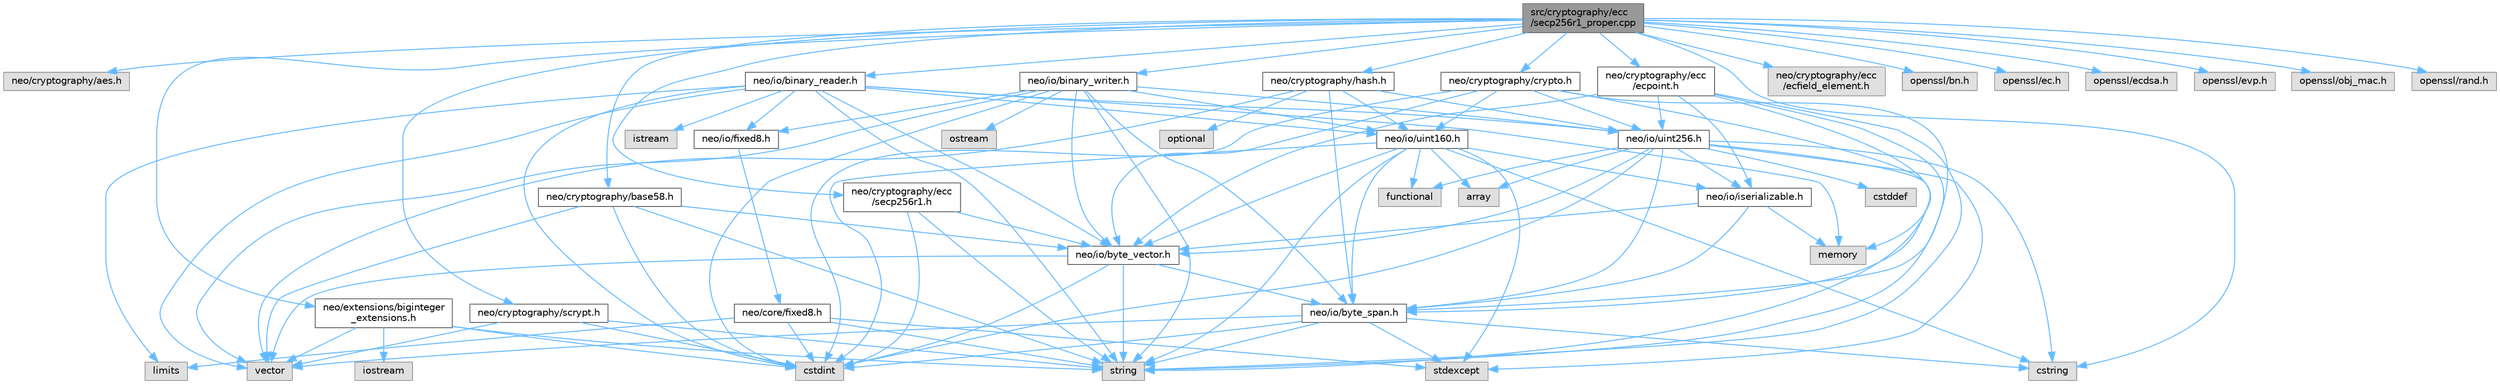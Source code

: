 digraph "src/cryptography/ecc/secp256r1_proper.cpp"
{
 // LATEX_PDF_SIZE
  bgcolor="transparent";
  edge [fontname=Helvetica,fontsize=10,labelfontname=Helvetica,labelfontsize=10];
  node [fontname=Helvetica,fontsize=10,shape=box,height=0.2,width=0.4];
  Node1 [id="Node000001",label="src/cryptography/ecc\l/secp256r1_proper.cpp",height=0.2,width=0.4,color="gray40", fillcolor="grey60", style="filled", fontcolor="black",tooltip=" "];
  Node1 -> Node2 [id="edge1_Node000001_Node000002",color="steelblue1",style="solid",tooltip=" "];
  Node2 [id="Node000002",label="neo/cryptography/aes.h",height=0.2,width=0.4,color="grey60", fillcolor="#E0E0E0", style="filled",tooltip=" "];
  Node1 -> Node3 [id="edge2_Node000001_Node000003",color="steelblue1",style="solid",tooltip=" "];
  Node3 [id="Node000003",label="neo/cryptography/base58.h",height=0.2,width=0.4,color="grey40", fillcolor="white", style="filled",URL="$base58_8h.html",tooltip=" "];
  Node3 -> Node4 [id="edge3_Node000003_Node000004",color="steelblue1",style="solid",tooltip=" "];
  Node4 [id="Node000004",label="neo/io/byte_vector.h",height=0.2,width=0.4,color="grey40", fillcolor="white", style="filled",URL="$io_2byte__vector_8h.html",tooltip=" "];
  Node4 -> Node5 [id="edge4_Node000004_Node000005",color="steelblue1",style="solid",tooltip=" "];
  Node5 [id="Node000005",label="neo/io/byte_span.h",height=0.2,width=0.4,color="grey40", fillcolor="white", style="filled",URL="$io_2byte__span_8h.html",tooltip=" "];
  Node5 -> Node6 [id="edge5_Node000005_Node000006",color="steelblue1",style="solid",tooltip=" "];
  Node6 [id="Node000006",label="cstdint",height=0.2,width=0.4,color="grey60", fillcolor="#E0E0E0", style="filled",tooltip=" "];
  Node5 -> Node7 [id="edge6_Node000005_Node000007",color="steelblue1",style="solid",tooltip=" "];
  Node7 [id="Node000007",label="cstring",height=0.2,width=0.4,color="grey60", fillcolor="#E0E0E0", style="filled",tooltip=" "];
  Node5 -> Node8 [id="edge7_Node000005_Node000008",color="steelblue1",style="solid",tooltip=" "];
  Node8 [id="Node000008",label="stdexcept",height=0.2,width=0.4,color="grey60", fillcolor="#E0E0E0", style="filled",tooltip=" "];
  Node5 -> Node9 [id="edge8_Node000005_Node000009",color="steelblue1",style="solid",tooltip=" "];
  Node9 [id="Node000009",label="string",height=0.2,width=0.4,color="grey60", fillcolor="#E0E0E0", style="filled",tooltip=" "];
  Node5 -> Node10 [id="edge9_Node000005_Node000010",color="steelblue1",style="solid",tooltip=" "];
  Node10 [id="Node000010",label="vector",height=0.2,width=0.4,color="grey60", fillcolor="#E0E0E0", style="filled",tooltip=" "];
  Node4 -> Node6 [id="edge10_Node000004_Node000006",color="steelblue1",style="solid",tooltip=" "];
  Node4 -> Node9 [id="edge11_Node000004_Node000009",color="steelblue1",style="solid",tooltip=" "];
  Node4 -> Node10 [id="edge12_Node000004_Node000010",color="steelblue1",style="solid",tooltip=" "];
  Node3 -> Node6 [id="edge13_Node000003_Node000006",color="steelblue1",style="solid",tooltip=" "];
  Node3 -> Node9 [id="edge14_Node000003_Node000009",color="steelblue1",style="solid",tooltip=" "];
  Node3 -> Node10 [id="edge15_Node000003_Node000010",color="steelblue1",style="solid",tooltip=" "];
  Node1 -> Node11 [id="edge16_Node000001_Node000011",color="steelblue1",style="solid",tooltip=" "];
  Node11 [id="Node000011",label="neo/cryptography/crypto.h",height=0.2,width=0.4,color="grey40", fillcolor="white", style="filled",URL="$crypto_8h.html",tooltip=" "];
  Node11 -> Node5 [id="edge17_Node000011_Node000005",color="steelblue1",style="solid",tooltip=" "];
  Node11 -> Node4 [id="edge18_Node000011_Node000004",color="steelblue1",style="solid",tooltip=" "];
  Node11 -> Node12 [id="edge19_Node000011_Node000012",color="steelblue1",style="solid",tooltip=" "];
  Node12 [id="Node000012",label="neo/io/uint160.h",height=0.2,width=0.4,color="grey40", fillcolor="white", style="filled",URL="$uint160_8h.html",tooltip=" "];
  Node12 -> Node5 [id="edge20_Node000012_Node000005",color="steelblue1",style="solid",tooltip=" "];
  Node12 -> Node4 [id="edge21_Node000012_Node000004",color="steelblue1",style="solid",tooltip=" "];
  Node12 -> Node13 [id="edge22_Node000012_Node000013",color="steelblue1",style="solid",tooltip=" "];
  Node13 [id="Node000013",label="neo/io/iserializable.h",height=0.2,width=0.4,color="grey40", fillcolor="white", style="filled",URL="$iserializable_8h.html",tooltip=" "];
  Node13 -> Node5 [id="edge23_Node000013_Node000005",color="steelblue1",style="solid",tooltip=" "];
  Node13 -> Node4 [id="edge24_Node000013_Node000004",color="steelblue1",style="solid",tooltip=" "];
  Node13 -> Node14 [id="edge25_Node000013_Node000014",color="steelblue1",style="solid",tooltip=" "];
  Node14 [id="Node000014",label="memory",height=0.2,width=0.4,color="grey60", fillcolor="#E0E0E0", style="filled",tooltip=" "];
  Node12 -> Node15 [id="edge26_Node000012_Node000015",color="steelblue1",style="solid",tooltip=" "];
  Node15 [id="Node000015",label="array",height=0.2,width=0.4,color="grey60", fillcolor="#E0E0E0", style="filled",tooltip=" "];
  Node12 -> Node6 [id="edge27_Node000012_Node000006",color="steelblue1",style="solid",tooltip=" "];
  Node12 -> Node7 [id="edge28_Node000012_Node000007",color="steelblue1",style="solid",tooltip=" "];
  Node12 -> Node16 [id="edge29_Node000012_Node000016",color="steelblue1",style="solid",tooltip=" "];
  Node16 [id="Node000016",label="functional",height=0.2,width=0.4,color="grey60", fillcolor="#E0E0E0", style="filled",tooltip=" "];
  Node12 -> Node8 [id="edge30_Node000012_Node000008",color="steelblue1",style="solid",tooltip=" "];
  Node12 -> Node9 [id="edge31_Node000012_Node000009",color="steelblue1",style="solid",tooltip=" "];
  Node11 -> Node17 [id="edge32_Node000011_Node000017",color="steelblue1",style="solid",tooltip=" "];
  Node17 [id="Node000017",label="neo/io/uint256.h",height=0.2,width=0.4,color="grey40", fillcolor="white", style="filled",URL="$uint256_8h.html",tooltip=" "];
  Node17 -> Node5 [id="edge33_Node000017_Node000005",color="steelblue1",style="solid",tooltip=" "];
  Node17 -> Node4 [id="edge34_Node000017_Node000004",color="steelblue1",style="solid",tooltip=" "];
  Node17 -> Node13 [id="edge35_Node000017_Node000013",color="steelblue1",style="solid",tooltip=" "];
  Node17 -> Node15 [id="edge36_Node000017_Node000015",color="steelblue1",style="solid",tooltip=" "];
  Node17 -> Node18 [id="edge37_Node000017_Node000018",color="steelblue1",style="solid",tooltip=" "];
  Node18 [id="Node000018",label="cstddef",height=0.2,width=0.4,color="grey60", fillcolor="#E0E0E0", style="filled",tooltip=" "];
  Node17 -> Node6 [id="edge38_Node000017_Node000006",color="steelblue1",style="solid",tooltip=" "];
  Node17 -> Node7 [id="edge39_Node000017_Node000007",color="steelblue1",style="solid",tooltip=" "];
  Node17 -> Node16 [id="edge40_Node000017_Node000016",color="steelblue1",style="solid",tooltip=" "];
  Node17 -> Node8 [id="edge41_Node000017_Node000008",color="steelblue1",style="solid",tooltip=" "];
  Node17 -> Node9 [id="edge42_Node000017_Node000009",color="steelblue1",style="solid",tooltip=" "];
  Node11 -> Node6 [id="edge43_Node000011_Node000006",color="steelblue1",style="solid",tooltip=" "];
  Node11 -> Node9 [id="edge44_Node000011_Node000009",color="steelblue1",style="solid",tooltip=" "];
  Node1 -> Node19 [id="edge45_Node000001_Node000019",color="steelblue1",style="solid",tooltip=" "];
  Node19 [id="Node000019",label="neo/cryptography/ecc\l/ecfield_element.h",height=0.2,width=0.4,color="grey60", fillcolor="#E0E0E0", style="filled",tooltip=" "];
  Node1 -> Node20 [id="edge46_Node000001_Node000020",color="steelblue1",style="solid",tooltip=" "];
  Node20 [id="Node000020",label="neo/cryptography/ecc\l/ecpoint.h",height=0.2,width=0.4,color="grey40", fillcolor="white", style="filled",URL="$ecpoint_8h.html",tooltip=" "];
  Node20 -> Node5 [id="edge47_Node000020_Node000005",color="steelblue1",style="solid",tooltip=" "];
  Node20 -> Node4 [id="edge48_Node000020_Node000004",color="steelblue1",style="solid",tooltip=" "];
  Node20 -> Node13 [id="edge49_Node000020_Node000013",color="steelblue1",style="solid",tooltip=" "];
  Node20 -> Node17 [id="edge50_Node000020_Node000017",color="steelblue1",style="solid",tooltip=" "];
  Node20 -> Node14 [id="edge51_Node000020_Node000014",color="steelblue1",style="solid",tooltip=" "];
  Node20 -> Node9 [id="edge52_Node000020_Node000009",color="steelblue1",style="solid",tooltip=" "];
  Node1 -> Node21 [id="edge53_Node000001_Node000021",color="steelblue1",style="solid",tooltip=" "];
  Node21 [id="Node000021",label="neo/cryptography/ecc\l/secp256r1.h",height=0.2,width=0.4,color="grey40", fillcolor="white", style="filled",URL="$secp256r1_8h.html",tooltip=" "];
  Node21 -> Node4 [id="edge54_Node000021_Node000004",color="steelblue1",style="solid",tooltip=" "];
  Node21 -> Node6 [id="edge55_Node000021_Node000006",color="steelblue1",style="solid",tooltip=" "];
  Node21 -> Node9 [id="edge56_Node000021_Node000009",color="steelblue1",style="solid",tooltip=" "];
  Node1 -> Node22 [id="edge57_Node000001_Node000022",color="steelblue1",style="solid",tooltip=" "];
  Node22 [id="Node000022",label="neo/cryptography/hash.h",height=0.2,width=0.4,color="grey40", fillcolor="white", style="filled",URL="$hash_8h.html",tooltip=" "];
  Node22 -> Node5 [id="edge58_Node000022_Node000005",color="steelblue1",style="solid",tooltip=" "];
  Node22 -> Node12 [id="edge59_Node000022_Node000012",color="steelblue1",style="solid",tooltip=" "];
  Node22 -> Node17 [id="edge60_Node000022_Node000017",color="steelblue1",style="solid",tooltip=" "];
  Node22 -> Node23 [id="edge61_Node000022_Node000023",color="steelblue1",style="solid",tooltip=" "];
  Node23 [id="Node000023",label="optional",height=0.2,width=0.4,color="grey60", fillcolor="#E0E0E0", style="filled",tooltip=" "];
  Node22 -> Node10 [id="edge62_Node000022_Node000010",color="steelblue1",style="solid",tooltip=" "];
  Node1 -> Node24 [id="edge63_Node000001_Node000024",color="steelblue1",style="solid",tooltip=" "];
  Node24 [id="Node000024",label="neo/cryptography/scrypt.h",height=0.2,width=0.4,color="grey40", fillcolor="white", style="filled",URL="$scrypt_8h.html",tooltip=" "];
  Node24 -> Node6 [id="edge64_Node000024_Node000006",color="steelblue1",style="solid",tooltip=" "];
  Node24 -> Node9 [id="edge65_Node000024_Node000009",color="steelblue1",style="solid",tooltip=" "];
  Node24 -> Node10 [id="edge66_Node000024_Node000010",color="steelblue1",style="solid",tooltip=" "];
  Node1 -> Node25 [id="edge67_Node000001_Node000025",color="steelblue1",style="solid",tooltip=" "];
  Node25 [id="Node000025",label="neo/extensions/biginteger\l_extensions.h",height=0.2,width=0.4,color="grey40", fillcolor="white", style="filled",URL="$biginteger__extensions_8h.html",tooltip=" "];
  Node25 -> Node6 [id="edge68_Node000025_Node000006",color="steelblue1",style="solid",tooltip=" "];
  Node25 -> Node26 [id="edge69_Node000025_Node000026",color="steelblue1",style="solid",tooltip=" "];
  Node26 [id="Node000026",label="iostream",height=0.2,width=0.4,color="grey60", fillcolor="#E0E0E0", style="filled",tooltip=" "];
  Node25 -> Node9 [id="edge70_Node000025_Node000009",color="steelblue1",style="solid",tooltip=" "];
  Node25 -> Node10 [id="edge71_Node000025_Node000010",color="steelblue1",style="solid",tooltip=" "];
  Node1 -> Node27 [id="edge72_Node000001_Node000027",color="steelblue1",style="solid",tooltip=" "];
  Node27 [id="Node000027",label="neo/io/binary_reader.h",height=0.2,width=0.4,color="grey40", fillcolor="white", style="filled",URL="$binary__reader_8h.html",tooltip=" "];
  Node27 -> Node4 [id="edge73_Node000027_Node000004",color="steelblue1",style="solid",tooltip=" "];
  Node27 -> Node28 [id="edge74_Node000027_Node000028",color="steelblue1",style="solid",tooltip=" "];
  Node28 [id="Node000028",label="neo/io/fixed8.h",height=0.2,width=0.4,color="grey40", fillcolor="white", style="filled",URL="$io_2fixed8_8h.html",tooltip=" "];
  Node28 -> Node29 [id="edge75_Node000028_Node000029",color="steelblue1",style="solid",tooltip=" "];
  Node29 [id="Node000029",label="neo/core/fixed8.h",height=0.2,width=0.4,color="grey40", fillcolor="white", style="filled",URL="$core_2fixed8_8h.html",tooltip=" "];
  Node29 -> Node6 [id="edge76_Node000029_Node000006",color="steelblue1",style="solid",tooltip=" "];
  Node29 -> Node30 [id="edge77_Node000029_Node000030",color="steelblue1",style="solid",tooltip=" "];
  Node30 [id="Node000030",label="limits",height=0.2,width=0.4,color="grey60", fillcolor="#E0E0E0", style="filled",tooltip=" "];
  Node29 -> Node8 [id="edge78_Node000029_Node000008",color="steelblue1",style="solid",tooltip=" "];
  Node29 -> Node9 [id="edge79_Node000029_Node000009",color="steelblue1",style="solid",tooltip=" "];
  Node27 -> Node12 [id="edge80_Node000027_Node000012",color="steelblue1",style="solid",tooltip=" "];
  Node27 -> Node17 [id="edge81_Node000027_Node000017",color="steelblue1",style="solid",tooltip=" "];
  Node27 -> Node6 [id="edge82_Node000027_Node000006",color="steelblue1",style="solid",tooltip=" "];
  Node27 -> Node31 [id="edge83_Node000027_Node000031",color="steelblue1",style="solid",tooltip=" "];
  Node31 [id="Node000031",label="istream",height=0.2,width=0.4,color="grey60", fillcolor="#E0E0E0", style="filled",tooltip=" "];
  Node27 -> Node30 [id="edge84_Node000027_Node000030",color="steelblue1",style="solid",tooltip=" "];
  Node27 -> Node14 [id="edge85_Node000027_Node000014",color="steelblue1",style="solid",tooltip=" "];
  Node27 -> Node9 [id="edge86_Node000027_Node000009",color="steelblue1",style="solid",tooltip=" "];
  Node27 -> Node10 [id="edge87_Node000027_Node000010",color="steelblue1",style="solid",tooltip=" "];
  Node1 -> Node32 [id="edge88_Node000001_Node000032",color="steelblue1",style="solid",tooltip=" "];
  Node32 [id="Node000032",label="neo/io/binary_writer.h",height=0.2,width=0.4,color="grey40", fillcolor="white", style="filled",URL="$binary__writer_8h.html",tooltip=" "];
  Node32 -> Node5 [id="edge89_Node000032_Node000005",color="steelblue1",style="solid",tooltip=" "];
  Node32 -> Node4 [id="edge90_Node000032_Node000004",color="steelblue1",style="solid",tooltip=" "];
  Node32 -> Node28 [id="edge91_Node000032_Node000028",color="steelblue1",style="solid",tooltip=" "];
  Node32 -> Node12 [id="edge92_Node000032_Node000012",color="steelblue1",style="solid",tooltip=" "];
  Node32 -> Node17 [id="edge93_Node000032_Node000017",color="steelblue1",style="solid",tooltip=" "];
  Node32 -> Node6 [id="edge94_Node000032_Node000006",color="steelblue1",style="solid",tooltip=" "];
  Node32 -> Node33 [id="edge95_Node000032_Node000033",color="steelblue1",style="solid",tooltip=" "];
  Node33 [id="Node000033",label="ostream",height=0.2,width=0.4,color="grey60", fillcolor="#E0E0E0", style="filled",tooltip=" "];
  Node32 -> Node9 [id="edge96_Node000032_Node000009",color="steelblue1",style="solid",tooltip=" "];
  Node32 -> Node10 [id="edge97_Node000032_Node000010",color="steelblue1",style="solid",tooltip=" "];
  Node1 -> Node34 [id="edge98_Node000001_Node000034",color="steelblue1",style="solid",tooltip=" "];
  Node34 [id="Node000034",label="openssl/bn.h",height=0.2,width=0.4,color="grey60", fillcolor="#E0E0E0", style="filled",tooltip=" "];
  Node1 -> Node35 [id="edge99_Node000001_Node000035",color="steelblue1",style="solid",tooltip=" "];
  Node35 [id="Node000035",label="openssl/ec.h",height=0.2,width=0.4,color="grey60", fillcolor="#E0E0E0", style="filled",tooltip=" "];
  Node1 -> Node36 [id="edge100_Node000001_Node000036",color="steelblue1",style="solid",tooltip=" "];
  Node36 [id="Node000036",label="openssl/ecdsa.h",height=0.2,width=0.4,color="grey60", fillcolor="#E0E0E0", style="filled",tooltip=" "];
  Node1 -> Node37 [id="edge101_Node000001_Node000037",color="steelblue1",style="solid",tooltip=" "];
  Node37 [id="Node000037",label="openssl/evp.h",height=0.2,width=0.4,color="grey60", fillcolor="#E0E0E0", style="filled",tooltip=" "];
  Node1 -> Node38 [id="edge102_Node000001_Node000038",color="steelblue1",style="solid",tooltip=" "];
  Node38 [id="Node000038",label="openssl/obj_mac.h",height=0.2,width=0.4,color="grey60", fillcolor="#E0E0E0", style="filled",tooltip=" "];
  Node1 -> Node39 [id="edge103_Node000001_Node000039",color="steelblue1",style="solid",tooltip=" "];
  Node39 [id="Node000039",label="openssl/rand.h",height=0.2,width=0.4,color="grey60", fillcolor="#E0E0E0", style="filled",tooltip=" "];
  Node1 -> Node7 [id="edge104_Node000001_Node000007",color="steelblue1",style="solid",tooltip=" "];
}
